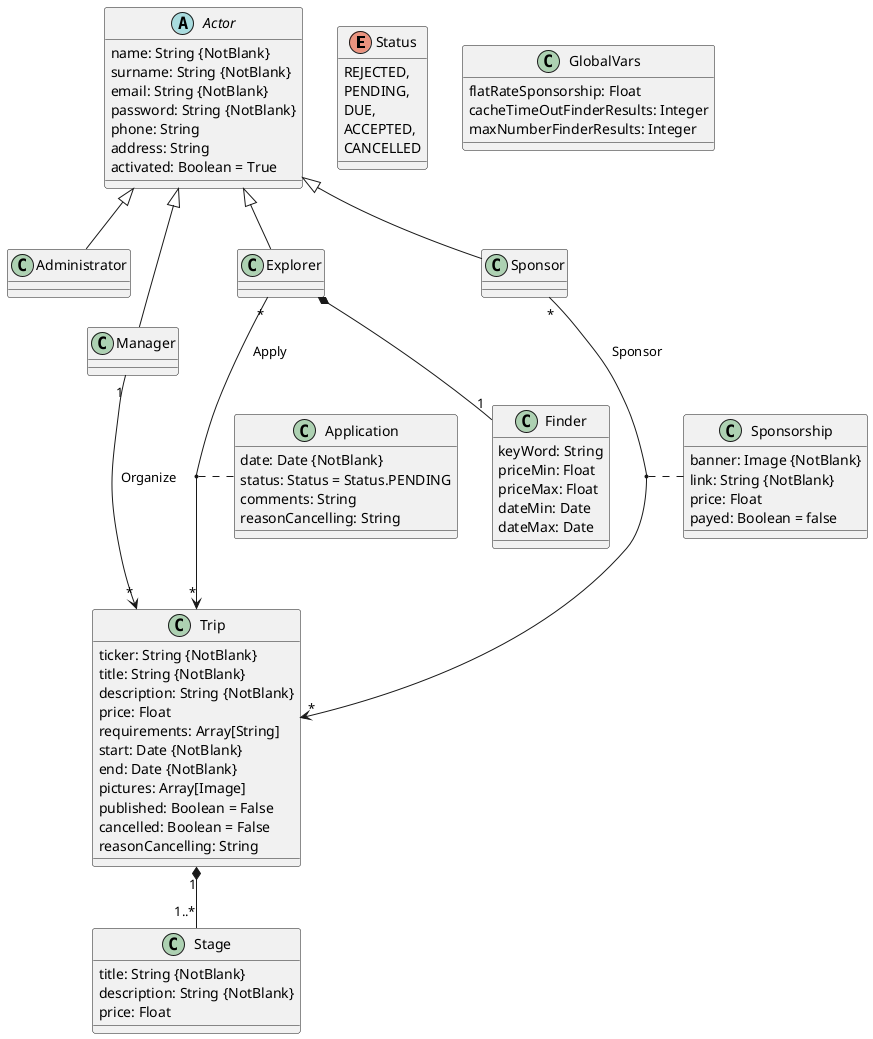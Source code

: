 @startuml
Enum Status {
  REJECTED,
  PENDING,
  DUE,
  ACCEPTED,
  CANCELLED
}

Abstract Actor {
  name: String {NotBlank}
  surname: String {NotBlank}
  email: String {NotBlank}
  password: String {NotBlank}
  phone: String
  address: String
  activated: Boolean = True
}

Class Administrator

Class Manager

Class Explorer

Class Sponsor

Class Trip {
  ticker: String {NotBlank}
  title: String {NotBlank}
  description: String {NotBlank}
  price: Float
  requirements: Array[String]
  start: Date {NotBlank}
  end: Date {NotBlank}
  pictures: Array[Image]
  published: Boolean = False
  cancelled: Boolean = False
  reasonCancelling: String
}

Class Stage {
  title: String {NotBlank}
  description: String {NotBlank}
  price: Float
}

Class Application {
  date: Date {NotBlank}
  status: Status = Status.PENDING
  comments: String
  reasonCancelling: String
}

class Finder {
  keyWord: String
  priceMin: Float
  priceMax: Float
  dateMin: Date
  dateMax: Date
}

Class Sponsorship {
  banner: Image {NotBlank}
  link: String {NotBlank}
  price: Float
  payed: Boolean = false
}

Class GlobalVars {
  flatRateSponsorship: Float
  cacheTimeOutFinderResults: Integer
  maxNumberFinderResults: Integer
}

Actor <|-- Administrator
Actor <|-- Manager
Actor <|-- Explorer
Actor <|-- Sponsor
Trip "1" *-- "1..*" Stage
Manager "1" --> "*" Trip: Organize
Explorer "*" --> "*" Trip: Apply
(Explorer, Trip).. Application
Explorer *-- "1" Finder
Sponsor "*" --> "*" Trip: Sponsor
(Sponsor , Trip) .. Sponsorship
@enduml
